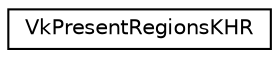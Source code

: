digraph "Graphical Class Hierarchy"
{
 // LATEX_PDF_SIZE
  edge [fontname="Helvetica",fontsize="10",labelfontname="Helvetica",labelfontsize="10"];
  node [fontname="Helvetica",fontsize="10",shape=record];
  rankdir="LR";
  Node0 [label="VkPresentRegionsKHR",height=0.2,width=0.4,color="black", fillcolor="white", style="filled",URL="$de/d68/structVkPresentRegionsKHR.html",tooltip=" "];
}
